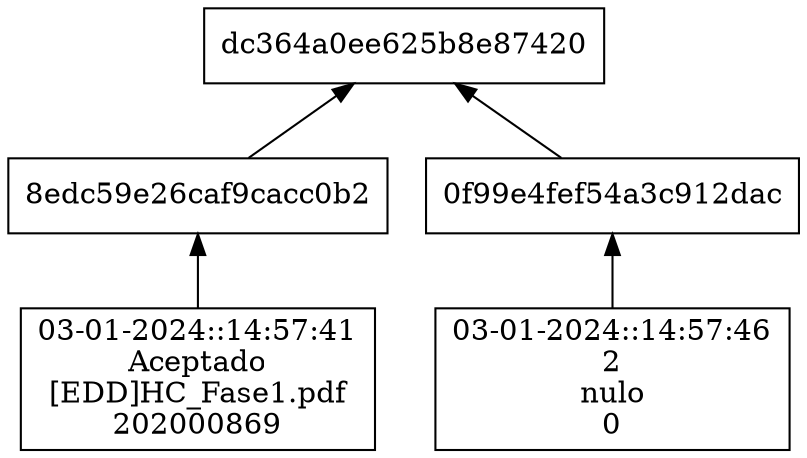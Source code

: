 digraph arbol { node [shape=box];"dc364a0ee625b8e87420" [dir=back];
"dc364a0ee625b8e87420" -> "8edc59e26caf9cacc0b2" [dir=back];
"8edc59e26caf9cacc0b2" -> "03-01-2024::14:57:41
Aceptado
[EDD]HC_Fase1.pdf
202000869" [dir=back];
 "dc364a0ee625b8e87420" -> "0f99e4fef54a3c912dac" [dir=back];
"0f99e4fef54a3c912dac" -> "03-01-2024::14:57:46
2
nulo
0" [dir=back];
 {rank=same"8edc59e26caf9cacc0b2" -> "0f99e4fef54a3c912dac" [style=invis]}; 
}